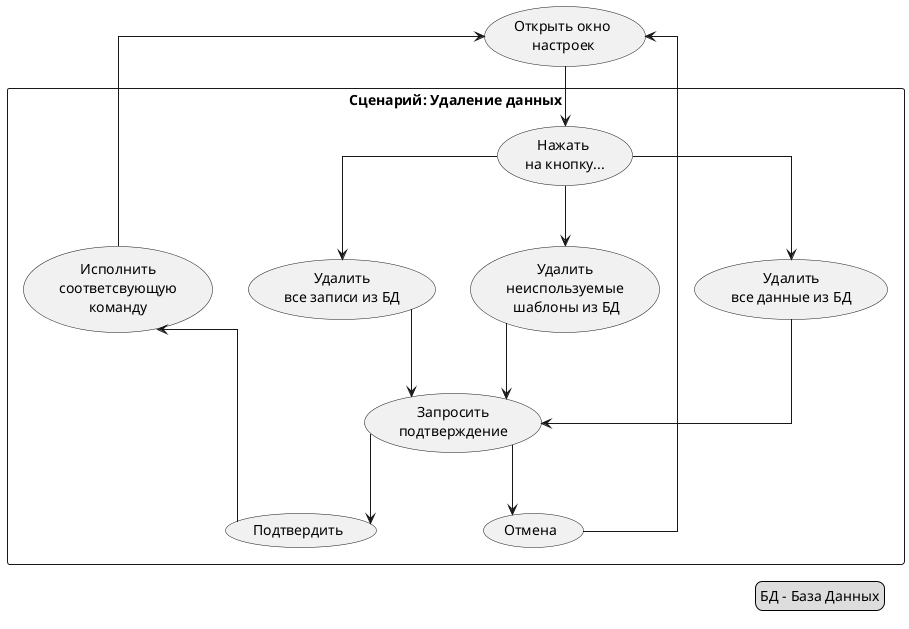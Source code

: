 @startuml

skinparam linetype ortho

(Открыть окно\n настроек) as settings_window

rectangle "Сценарий: Удаление данных" {
    (Нажать \nна кнопку...) as click_on_delete_data
    (Удалить\nвсе данные из БД) as clear_all_data
    (Удалить\nвсе записи из БД) as delete_notes
    (Удалить\nнеиспользуемые\n шаблоны из БД) as delete_unused_templates
    (Запросить\nподтверждение) as need_confirm_to_delete_data
    (Подтвердить) as confirm_delete_data
    (Отмена) as cancel_delete_data
    (Исполнить\nсоответсвующую\nкоманду) as delete_data
}

legend right
    БД - База Данных
end legend

settings_window -d-> click_on_delete_data
click_on_delete_data -d-> clear_all_data
click_on_delete_data -d-> delete_notes
click_on_delete_data -d-> delete_unused_templates
clear_all_data -d-> need_confirm_to_delete_data
delete_notes -d-> need_confirm_to_delete_data
delete_unused_templates -d-> need_confirm_to_delete_data
need_confirm_to_delete_data -d-> cancel_delete_data
need_confirm_to_delete_data -d-> confirm_delete_data
cancel_delete_data -u-> settings_window
confirm_delete_data -u-> delete_data
delete_data -u-> settings_window
delete_data -[hidden]- need_confirm_to_delete_data

@enduml